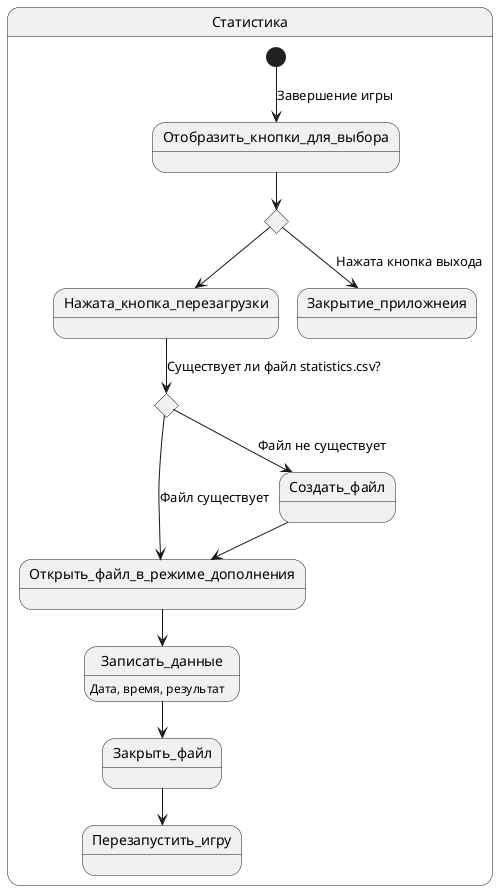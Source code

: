 @startuml
state "Статистика" as Statistics {
  [*] --> Отобразить_кнопки_для_выбора : Завершение игры
  state choice1 <<choice>>
  state choice2 <<choice>>
  Отобразить_кнопки_для_выбора --> choice1
  choice1 --> Нажата_кнопка_перезагрузки
  Нажата_кнопка_перезагрузки --> choice2: Существует ли файл statistics.csv?
  choice2 ---> Открыть_файл_в_режиме_дополнения : Файл существует
  choice2 --> Создать_файл :  Файл не существует
  Создать_файл --> Открыть_файл_в_режиме_дополнения
  Открыть_файл_в_режиме_дополнения --> Записать_данные
  Записать_данные : Дата, время, результат
  Записать_данные --> Закрыть_файл
  Закрыть_файл --> Перезапустить_игру
  choice1 --> Закрытие_приложнеия : Нажата кнопка выхода
}
@enduml

